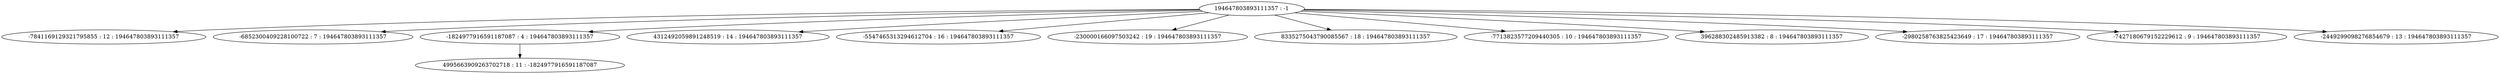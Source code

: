 digraph "plots_20/tree_12.dot" {
	0 [label="194647803893111357 : -1"]
	1 [label="-7841169129321795855 : 12 : 194647803893111357"]
	2 [label="-6852300409228100722 : 7 : 194647803893111357"]
	3 [label="-1824977916591187087 : 4 : 194647803893111357"]
	4 [label="4312492059891248519 : 14 : 194647803893111357"]
	5 [label="-5547465313294612704 : 16 : 194647803893111357"]
	6 [label="-230000166097503242 : 19 : 194647803893111357"]
	7 [label="8335275043790085567 : 18 : 194647803893111357"]
	8 [label="-7713823577209440305 : 10 : 194647803893111357"]
	9 [label="396288302485913382 : 8 : 194647803893111357"]
	10 [label="-2980258763825423649 : 17 : 194647803893111357"]
	11 [label="-7427180679152229612 : 9 : 194647803893111357"]
	12 [label="-2449299098276854679 : 13 : 194647803893111357"]
	13 [label="4995663909263702718 : 11 : -1824977916591187087"]
	0 -> 1
	0 -> 2
	0 -> 3
	3 -> 13
	0 -> 4
	0 -> 5
	0 -> 6
	0 -> 7
	0 -> 8
	0 -> 9
	0 -> 10
	0 -> 11
	0 -> 12
}
